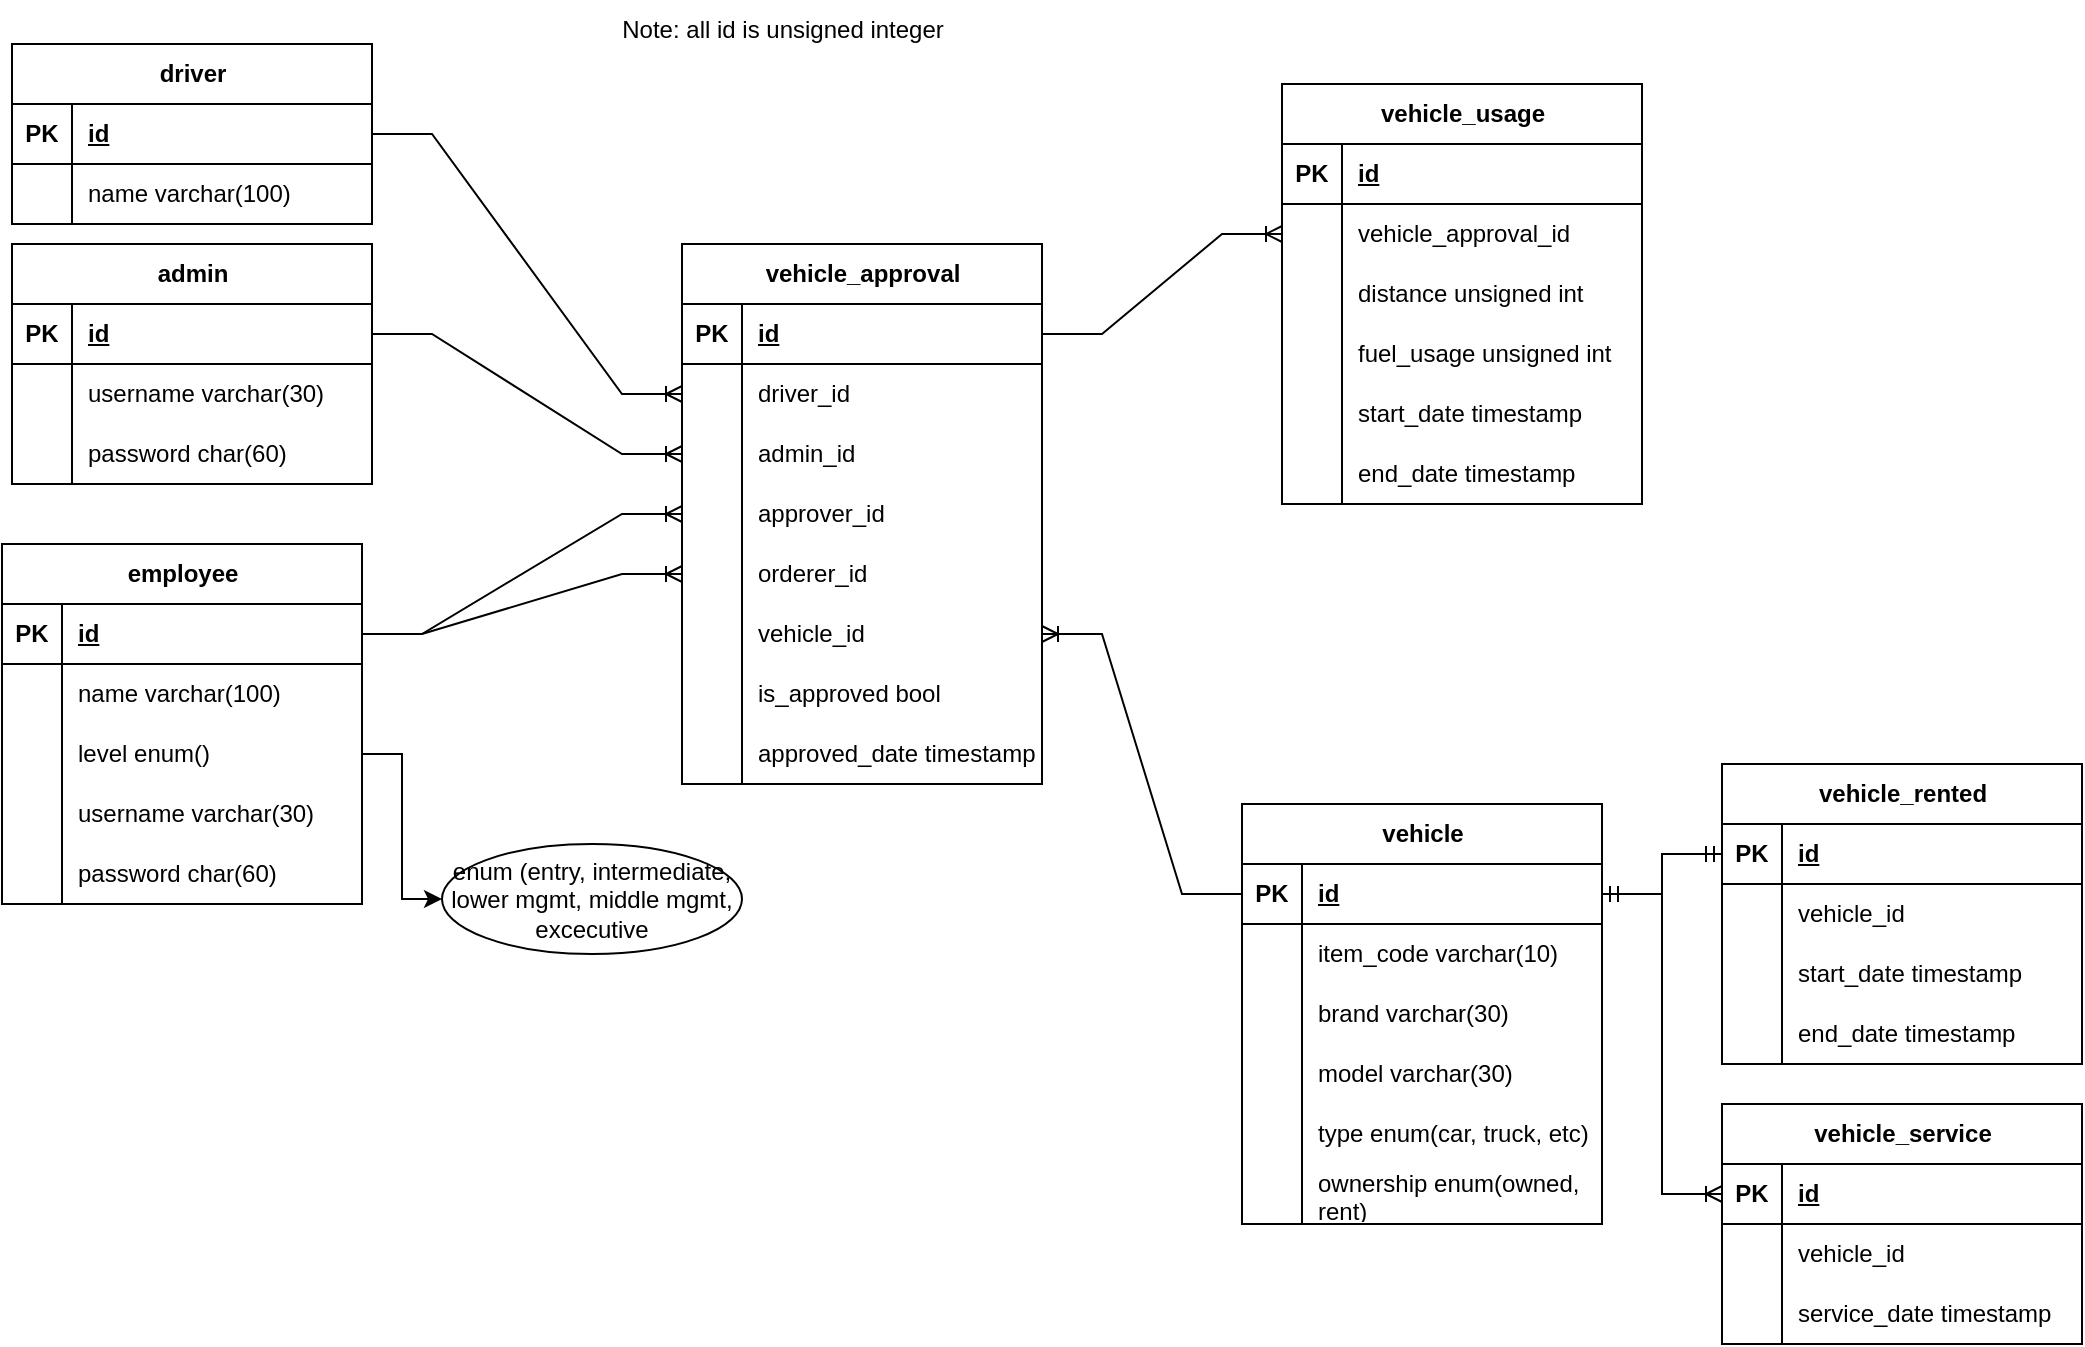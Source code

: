 <mxfile version="24.5.1" type="device" pages="2">
  <diagram name="erd" id="K3JJD1YcuK_M_V6MdnQB">
    <mxGraphModel dx="1724" dy="566" grid="1" gridSize="10" guides="1" tooltips="1" connect="1" arrows="1" fold="1" page="1" pageScale="1" pageWidth="850" pageHeight="1100" math="0" shadow="0">
      <root>
        <mxCell id="0" />
        <mxCell id="1" parent="0" />
        <mxCell id="INOXc8CLS1KUdfV4TN_8-1" value="admin" style="shape=table;startSize=30;container=1;collapsible=1;childLayout=tableLayout;fixedRows=1;rowLines=0;fontStyle=1;align=center;resizeLast=1;html=1;" parent="1" vertex="1">
          <mxGeometry x="-435" y="220" width="180" height="120" as="geometry" />
        </mxCell>
        <mxCell id="INOXc8CLS1KUdfV4TN_8-2" value="" style="shape=tableRow;horizontal=0;startSize=0;swimlaneHead=0;swimlaneBody=0;fillColor=none;collapsible=0;dropTarget=0;points=[[0,0.5],[1,0.5]];portConstraint=eastwest;top=0;left=0;right=0;bottom=1;" parent="INOXc8CLS1KUdfV4TN_8-1" vertex="1">
          <mxGeometry y="30" width="180" height="30" as="geometry" />
        </mxCell>
        <mxCell id="INOXc8CLS1KUdfV4TN_8-3" value="PK" style="shape=partialRectangle;connectable=0;fillColor=none;top=0;left=0;bottom=0;right=0;fontStyle=1;overflow=hidden;whiteSpace=wrap;html=1;" parent="INOXc8CLS1KUdfV4TN_8-2" vertex="1">
          <mxGeometry width="30" height="30" as="geometry">
            <mxRectangle width="30" height="30" as="alternateBounds" />
          </mxGeometry>
        </mxCell>
        <mxCell id="INOXc8CLS1KUdfV4TN_8-4" value="id" style="shape=partialRectangle;connectable=0;fillColor=none;top=0;left=0;bottom=0;right=0;align=left;spacingLeft=6;fontStyle=5;overflow=hidden;whiteSpace=wrap;html=1;" parent="INOXc8CLS1KUdfV4TN_8-2" vertex="1">
          <mxGeometry x="30" width="150" height="30" as="geometry">
            <mxRectangle width="150" height="30" as="alternateBounds" />
          </mxGeometry>
        </mxCell>
        <mxCell id="INOXc8CLS1KUdfV4TN_8-5" value="" style="shape=tableRow;horizontal=0;startSize=0;swimlaneHead=0;swimlaneBody=0;fillColor=none;collapsible=0;dropTarget=0;points=[[0,0.5],[1,0.5]];portConstraint=eastwest;top=0;left=0;right=0;bottom=0;" parent="INOXc8CLS1KUdfV4TN_8-1" vertex="1">
          <mxGeometry y="60" width="180" height="30" as="geometry" />
        </mxCell>
        <mxCell id="INOXc8CLS1KUdfV4TN_8-6" value="" style="shape=partialRectangle;connectable=0;fillColor=none;top=0;left=0;bottom=0;right=0;editable=1;overflow=hidden;whiteSpace=wrap;html=1;" parent="INOXc8CLS1KUdfV4TN_8-5" vertex="1">
          <mxGeometry width="30" height="30" as="geometry">
            <mxRectangle width="30" height="30" as="alternateBounds" />
          </mxGeometry>
        </mxCell>
        <mxCell id="INOXc8CLS1KUdfV4TN_8-7" value="username varchar(30)" style="shape=partialRectangle;connectable=0;fillColor=none;top=0;left=0;bottom=0;right=0;align=left;spacingLeft=6;overflow=hidden;whiteSpace=wrap;html=1;" parent="INOXc8CLS1KUdfV4TN_8-5" vertex="1">
          <mxGeometry x="30" width="150" height="30" as="geometry">
            <mxRectangle width="150" height="30" as="alternateBounds" />
          </mxGeometry>
        </mxCell>
        <mxCell id="INOXc8CLS1KUdfV4TN_8-8" value="" style="shape=tableRow;horizontal=0;startSize=0;swimlaneHead=0;swimlaneBody=0;fillColor=none;collapsible=0;dropTarget=0;points=[[0,0.5],[1,0.5]];portConstraint=eastwest;top=0;left=0;right=0;bottom=0;" parent="INOXc8CLS1KUdfV4TN_8-1" vertex="1">
          <mxGeometry y="90" width="180" height="30" as="geometry" />
        </mxCell>
        <mxCell id="INOXc8CLS1KUdfV4TN_8-9" value="" style="shape=partialRectangle;connectable=0;fillColor=none;top=0;left=0;bottom=0;right=0;editable=1;overflow=hidden;whiteSpace=wrap;html=1;" parent="INOXc8CLS1KUdfV4TN_8-8" vertex="1">
          <mxGeometry width="30" height="30" as="geometry">
            <mxRectangle width="30" height="30" as="alternateBounds" />
          </mxGeometry>
        </mxCell>
        <mxCell id="INOXc8CLS1KUdfV4TN_8-10" value="password char(60)" style="shape=partialRectangle;connectable=0;fillColor=none;top=0;left=0;bottom=0;right=0;align=left;spacingLeft=6;overflow=hidden;whiteSpace=wrap;html=1;" parent="INOXc8CLS1KUdfV4TN_8-8" vertex="1">
          <mxGeometry x="30" width="150" height="30" as="geometry">
            <mxRectangle width="150" height="30" as="alternateBounds" />
          </mxGeometry>
        </mxCell>
        <mxCell id="INOXc8CLS1KUdfV4TN_8-24" value="vehicle" style="shape=table;startSize=30;container=1;collapsible=1;childLayout=tableLayout;fixedRows=1;rowLines=0;fontStyle=1;align=center;resizeLast=1;html=1;" parent="1" vertex="1">
          <mxGeometry x="180" y="500" width="180" height="210" as="geometry" />
        </mxCell>
        <mxCell id="INOXc8CLS1KUdfV4TN_8-25" value="" style="shape=tableRow;horizontal=0;startSize=0;swimlaneHead=0;swimlaneBody=0;fillColor=none;collapsible=0;dropTarget=0;points=[[0,0.5],[1,0.5]];portConstraint=eastwest;top=0;left=0;right=0;bottom=1;" parent="INOXc8CLS1KUdfV4TN_8-24" vertex="1">
          <mxGeometry y="30" width="180" height="30" as="geometry" />
        </mxCell>
        <mxCell id="INOXc8CLS1KUdfV4TN_8-26" value="PK" style="shape=partialRectangle;connectable=0;fillColor=none;top=0;left=0;bottom=0;right=0;fontStyle=1;overflow=hidden;whiteSpace=wrap;html=1;" parent="INOXc8CLS1KUdfV4TN_8-25" vertex="1">
          <mxGeometry width="30" height="30" as="geometry">
            <mxRectangle width="30" height="30" as="alternateBounds" />
          </mxGeometry>
        </mxCell>
        <mxCell id="INOXc8CLS1KUdfV4TN_8-27" value="id" style="shape=partialRectangle;connectable=0;fillColor=none;top=0;left=0;bottom=0;right=0;align=left;spacingLeft=6;fontStyle=5;overflow=hidden;whiteSpace=wrap;html=1;" parent="INOXc8CLS1KUdfV4TN_8-25" vertex="1">
          <mxGeometry x="30" width="150" height="30" as="geometry">
            <mxRectangle width="150" height="30" as="alternateBounds" />
          </mxGeometry>
        </mxCell>
        <mxCell id="INOXc8CLS1KUdfV4TN_8-28" value="" style="shape=tableRow;horizontal=0;startSize=0;swimlaneHead=0;swimlaneBody=0;fillColor=none;collapsible=0;dropTarget=0;points=[[0,0.5],[1,0.5]];portConstraint=eastwest;top=0;left=0;right=0;bottom=0;" parent="INOXc8CLS1KUdfV4TN_8-24" vertex="1">
          <mxGeometry y="60" width="180" height="30" as="geometry" />
        </mxCell>
        <mxCell id="INOXc8CLS1KUdfV4TN_8-29" value="" style="shape=partialRectangle;connectable=0;fillColor=none;top=0;left=0;bottom=0;right=0;editable=1;overflow=hidden;whiteSpace=wrap;html=1;" parent="INOXc8CLS1KUdfV4TN_8-28" vertex="1">
          <mxGeometry width="30" height="30" as="geometry">
            <mxRectangle width="30" height="30" as="alternateBounds" />
          </mxGeometry>
        </mxCell>
        <mxCell id="INOXc8CLS1KUdfV4TN_8-30" value="item_code varchar(10)" style="shape=partialRectangle;connectable=0;fillColor=none;top=0;left=0;bottom=0;right=0;align=left;spacingLeft=6;overflow=hidden;whiteSpace=wrap;html=1;" parent="INOXc8CLS1KUdfV4TN_8-28" vertex="1">
          <mxGeometry x="30" width="150" height="30" as="geometry">
            <mxRectangle width="150" height="30" as="alternateBounds" />
          </mxGeometry>
        </mxCell>
        <mxCell id="INOXc8CLS1KUdfV4TN_8-37" value="" style="shape=tableRow;horizontal=0;startSize=0;swimlaneHead=0;swimlaneBody=0;fillColor=none;collapsible=0;dropTarget=0;points=[[0,0.5],[1,0.5]];portConstraint=eastwest;top=0;left=0;right=0;bottom=0;" parent="INOXc8CLS1KUdfV4TN_8-24" vertex="1">
          <mxGeometry y="90" width="180" height="30" as="geometry" />
        </mxCell>
        <mxCell id="INOXc8CLS1KUdfV4TN_8-38" value="" style="shape=partialRectangle;connectable=0;fillColor=none;top=0;left=0;bottom=0;right=0;editable=1;overflow=hidden;whiteSpace=wrap;html=1;" parent="INOXc8CLS1KUdfV4TN_8-37" vertex="1">
          <mxGeometry width="30" height="30" as="geometry">
            <mxRectangle width="30" height="30" as="alternateBounds" />
          </mxGeometry>
        </mxCell>
        <mxCell id="INOXc8CLS1KUdfV4TN_8-39" value="brand varchar(30)" style="shape=partialRectangle;connectable=0;fillColor=none;top=0;left=0;bottom=0;right=0;align=left;spacingLeft=6;overflow=hidden;whiteSpace=wrap;html=1;" parent="INOXc8CLS1KUdfV4TN_8-37" vertex="1">
          <mxGeometry x="30" width="150" height="30" as="geometry">
            <mxRectangle width="150" height="30" as="alternateBounds" />
          </mxGeometry>
        </mxCell>
        <mxCell id="INOXc8CLS1KUdfV4TN_8-31" value="" style="shape=tableRow;horizontal=0;startSize=0;swimlaneHead=0;swimlaneBody=0;fillColor=none;collapsible=0;dropTarget=0;points=[[0,0.5],[1,0.5]];portConstraint=eastwest;top=0;left=0;right=0;bottom=0;" parent="INOXc8CLS1KUdfV4TN_8-24" vertex="1">
          <mxGeometry y="120" width="180" height="30" as="geometry" />
        </mxCell>
        <mxCell id="INOXc8CLS1KUdfV4TN_8-32" value="" style="shape=partialRectangle;connectable=0;fillColor=none;top=0;left=0;bottom=0;right=0;editable=1;overflow=hidden;whiteSpace=wrap;html=1;" parent="INOXc8CLS1KUdfV4TN_8-31" vertex="1">
          <mxGeometry width="30" height="30" as="geometry">
            <mxRectangle width="30" height="30" as="alternateBounds" />
          </mxGeometry>
        </mxCell>
        <mxCell id="INOXc8CLS1KUdfV4TN_8-33" value="model varchar(30)" style="shape=partialRectangle;connectable=0;fillColor=none;top=0;left=0;bottom=0;right=0;align=left;spacingLeft=6;overflow=hidden;whiteSpace=wrap;html=1;" parent="INOXc8CLS1KUdfV4TN_8-31" vertex="1">
          <mxGeometry x="30" width="150" height="30" as="geometry">
            <mxRectangle width="150" height="30" as="alternateBounds" />
          </mxGeometry>
        </mxCell>
        <mxCell id="INOXc8CLS1KUdfV4TN_8-82" value="" style="shape=tableRow;horizontal=0;startSize=0;swimlaneHead=0;swimlaneBody=0;fillColor=none;collapsible=0;dropTarget=0;points=[[0,0.5],[1,0.5]];portConstraint=eastwest;top=0;left=0;right=0;bottom=0;" parent="INOXc8CLS1KUdfV4TN_8-24" vertex="1">
          <mxGeometry y="150" width="180" height="30" as="geometry" />
        </mxCell>
        <mxCell id="INOXc8CLS1KUdfV4TN_8-83" value="" style="shape=partialRectangle;connectable=0;fillColor=none;top=0;left=0;bottom=0;right=0;editable=1;overflow=hidden;whiteSpace=wrap;html=1;" parent="INOXc8CLS1KUdfV4TN_8-82" vertex="1">
          <mxGeometry width="30" height="30" as="geometry">
            <mxRectangle width="30" height="30" as="alternateBounds" />
          </mxGeometry>
        </mxCell>
        <mxCell id="INOXc8CLS1KUdfV4TN_8-84" value="type enum(car, truck, etc)" style="shape=partialRectangle;connectable=0;fillColor=none;top=0;left=0;bottom=0;right=0;align=left;spacingLeft=6;overflow=hidden;whiteSpace=wrap;html=1;" parent="INOXc8CLS1KUdfV4TN_8-82" vertex="1">
          <mxGeometry x="30" width="150" height="30" as="geometry">
            <mxRectangle width="150" height="30" as="alternateBounds" />
          </mxGeometry>
        </mxCell>
        <mxCell id="INOXc8CLS1KUdfV4TN_8-98" value="" style="shape=tableRow;horizontal=0;startSize=0;swimlaneHead=0;swimlaneBody=0;fillColor=none;collapsible=0;dropTarget=0;points=[[0,0.5],[1,0.5]];portConstraint=eastwest;top=0;left=0;right=0;bottom=0;" parent="INOXc8CLS1KUdfV4TN_8-24" vertex="1">
          <mxGeometry y="180" width="180" height="30" as="geometry" />
        </mxCell>
        <mxCell id="INOXc8CLS1KUdfV4TN_8-99" value="" style="shape=partialRectangle;connectable=0;fillColor=none;top=0;left=0;bottom=0;right=0;editable=1;overflow=hidden;whiteSpace=wrap;html=1;" parent="INOXc8CLS1KUdfV4TN_8-98" vertex="1">
          <mxGeometry width="30" height="30" as="geometry">
            <mxRectangle width="30" height="30" as="alternateBounds" />
          </mxGeometry>
        </mxCell>
        <mxCell id="INOXc8CLS1KUdfV4TN_8-100" value="ownership enum(owned, rent)" style="shape=partialRectangle;connectable=0;fillColor=none;top=0;left=0;bottom=0;right=0;align=left;spacingLeft=6;overflow=hidden;whiteSpace=wrap;html=1;" parent="INOXc8CLS1KUdfV4TN_8-98" vertex="1">
          <mxGeometry x="30" width="150" height="30" as="geometry">
            <mxRectangle width="150" height="30" as="alternateBounds" />
          </mxGeometry>
        </mxCell>
        <mxCell id="INOXc8CLS1KUdfV4TN_8-53" value="driver" style="shape=table;startSize=30;container=1;collapsible=1;childLayout=tableLayout;fixedRows=1;rowLines=0;fontStyle=1;align=center;resizeLast=1;html=1;" parent="1" vertex="1">
          <mxGeometry x="-435" y="120" width="180" height="90" as="geometry" />
        </mxCell>
        <mxCell id="INOXc8CLS1KUdfV4TN_8-54" value="" style="shape=tableRow;horizontal=0;startSize=0;swimlaneHead=0;swimlaneBody=0;fillColor=none;collapsible=0;dropTarget=0;points=[[0,0.5],[1,0.5]];portConstraint=eastwest;top=0;left=0;right=0;bottom=1;" parent="INOXc8CLS1KUdfV4TN_8-53" vertex="1">
          <mxGeometry y="30" width="180" height="30" as="geometry" />
        </mxCell>
        <mxCell id="INOXc8CLS1KUdfV4TN_8-55" value="PK" style="shape=partialRectangle;connectable=0;fillColor=none;top=0;left=0;bottom=0;right=0;fontStyle=1;overflow=hidden;whiteSpace=wrap;html=1;" parent="INOXc8CLS1KUdfV4TN_8-54" vertex="1">
          <mxGeometry width="30" height="30" as="geometry">
            <mxRectangle width="30" height="30" as="alternateBounds" />
          </mxGeometry>
        </mxCell>
        <mxCell id="INOXc8CLS1KUdfV4TN_8-56" value="id" style="shape=partialRectangle;connectable=0;fillColor=none;top=0;left=0;bottom=0;right=0;align=left;spacingLeft=6;fontStyle=5;overflow=hidden;whiteSpace=wrap;html=1;" parent="INOXc8CLS1KUdfV4TN_8-54" vertex="1">
          <mxGeometry x="30" width="150" height="30" as="geometry">
            <mxRectangle width="150" height="30" as="alternateBounds" />
          </mxGeometry>
        </mxCell>
        <mxCell id="INOXc8CLS1KUdfV4TN_8-57" value="" style="shape=tableRow;horizontal=0;startSize=0;swimlaneHead=0;swimlaneBody=0;fillColor=none;collapsible=0;dropTarget=0;points=[[0,0.5],[1,0.5]];portConstraint=eastwest;top=0;left=0;right=0;bottom=0;" parent="INOXc8CLS1KUdfV4TN_8-53" vertex="1">
          <mxGeometry y="60" width="180" height="30" as="geometry" />
        </mxCell>
        <mxCell id="INOXc8CLS1KUdfV4TN_8-58" value="" style="shape=partialRectangle;connectable=0;fillColor=none;top=0;left=0;bottom=0;right=0;editable=1;overflow=hidden;whiteSpace=wrap;html=1;" parent="INOXc8CLS1KUdfV4TN_8-57" vertex="1">
          <mxGeometry width="30" height="30" as="geometry">
            <mxRectangle width="30" height="30" as="alternateBounds" />
          </mxGeometry>
        </mxCell>
        <mxCell id="INOXc8CLS1KUdfV4TN_8-59" value="name varchar(100)" style="shape=partialRectangle;connectable=0;fillColor=none;top=0;left=0;bottom=0;right=0;align=left;spacingLeft=6;overflow=hidden;whiteSpace=wrap;html=1;" parent="INOXc8CLS1KUdfV4TN_8-57" vertex="1">
          <mxGeometry x="30" width="150" height="30" as="geometry">
            <mxRectangle width="150" height="30" as="alternateBounds" />
          </mxGeometry>
        </mxCell>
        <mxCell id="INOXc8CLS1KUdfV4TN_8-66" value="vehicle_usage" style="shape=table;startSize=30;container=1;collapsible=1;childLayout=tableLayout;fixedRows=1;rowLines=0;fontStyle=1;align=center;resizeLast=1;html=1;" parent="1" vertex="1">
          <mxGeometry x="200" y="140" width="180" height="210" as="geometry" />
        </mxCell>
        <mxCell id="INOXc8CLS1KUdfV4TN_8-67" value="" style="shape=tableRow;horizontal=0;startSize=0;swimlaneHead=0;swimlaneBody=0;fillColor=none;collapsible=0;dropTarget=0;points=[[0,0.5],[1,0.5]];portConstraint=eastwest;top=0;left=0;right=0;bottom=1;" parent="INOXc8CLS1KUdfV4TN_8-66" vertex="1">
          <mxGeometry y="30" width="180" height="30" as="geometry" />
        </mxCell>
        <mxCell id="INOXc8CLS1KUdfV4TN_8-68" value="PK" style="shape=partialRectangle;connectable=0;fillColor=none;top=0;left=0;bottom=0;right=0;fontStyle=1;overflow=hidden;whiteSpace=wrap;html=1;" parent="INOXc8CLS1KUdfV4TN_8-67" vertex="1">
          <mxGeometry width="30" height="30" as="geometry">
            <mxRectangle width="30" height="30" as="alternateBounds" />
          </mxGeometry>
        </mxCell>
        <mxCell id="INOXc8CLS1KUdfV4TN_8-69" value="id" style="shape=partialRectangle;connectable=0;fillColor=none;top=0;left=0;bottom=0;right=0;align=left;spacingLeft=6;fontStyle=5;overflow=hidden;whiteSpace=wrap;html=1;" parent="INOXc8CLS1KUdfV4TN_8-67" vertex="1">
          <mxGeometry x="30" width="150" height="30" as="geometry">
            <mxRectangle width="150" height="30" as="alternateBounds" />
          </mxGeometry>
        </mxCell>
        <mxCell id="INOXc8CLS1KUdfV4TN_8-129" value="" style="shape=tableRow;horizontal=0;startSize=0;swimlaneHead=0;swimlaneBody=0;fillColor=none;collapsible=0;dropTarget=0;points=[[0,0.5],[1,0.5]];portConstraint=eastwest;top=0;left=0;right=0;bottom=0;" parent="INOXc8CLS1KUdfV4TN_8-66" vertex="1">
          <mxGeometry y="60" width="180" height="30" as="geometry" />
        </mxCell>
        <mxCell id="INOXc8CLS1KUdfV4TN_8-130" value="" style="shape=partialRectangle;connectable=0;fillColor=none;top=0;left=0;bottom=0;right=0;editable=1;overflow=hidden;whiteSpace=wrap;html=1;" parent="INOXc8CLS1KUdfV4TN_8-129" vertex="1">
          <mxGeometry width="30" height="30" as="geometry">
            <mxRectangle width="30" height="30" as="alternateBounds" />
          </mxGeometry>
        </mxCell>
        <mxCell id="INOXc8CLS1KUdfV4TN_8-131" value="vehicle_approval_id" style="shape=partialRectangle;connectable=0;fillColor=none;top=0;left=0;bottom=0;right=0;align=left;spacingLeft=6;overflow=hidden;whiteSpace=wrap;html=1;" parent="INOXc8CLS1KUdfV4TN_8-129" vertex="1">
          <mxGeometry x="30" width="150" height="30" as="geometry">
            <mxRectangle width="150" height="30" as="alternateBounds" />
          </mxGeometry>
        </mxCell>
        <mxCell id="INOXc8CLS1KUdfV4TN_8-76" value="" style="shape=tableRow;horizontal=0;startSize=0;swimlaneHead=0;swimlaneBody=0;fillColor=none;collapsible=0;dropTarget=0;points=[[0,0.5],[1,0.5]];portConstraint=eastwest;top=0;left=0;right=0;bottom=0;" parent="INOXc8CLS1KUdfV4TN_8-66" vertex="1">
          <mxGeometry y="90" width="180" height="30" as="geometry" />
        </mxCell>
        <mxCell id="INOXc8CLS1KUdfV4TN_8-77" value="" style="shape=partialRectangle;connectable=0;fillColor=none;top=0;left=0;bottom=0;right=0;editable=1;overflow=hidden;whiteSpace=wrap;html=1;" parent="INOXc8CLS1KUdfV4TN_8-76" vertex="1">
          <mxGeometry width="30" height="30" as="geometry">
            <mxRectangle width="30" height="30" as="alternateBounds" />
          </mxGeometry>
        </mxCell>
        <mxCell id="INOXc8CLS1KUdfV4TN_8-78" value="distance unsigned int" style="shape=partialRectangle;connectable=0;fillColor=none;top=0;left=0;bottom=0;right=0;align=left;spacingLeft=6;overflow=hidden;whiteSpace=wrap;html=1;" parent="INOXc8CLS1KUdfV4TN_8-76" vertex="1">
          <mxGeometry x="30" width="150" height="30" as="geometry">
            <mxRectangle width="150" height="30" as="alternateBounds" />
          </mxGeometry>
        </mxCell>
        <mxCell id="INOXc8CLS1KUdfV4TN_8-79" value="" style="shape=tableRow;horizontal=0;startSize=0;swimlaneHead=0;swimlaneBody=0;fillColor=none;collapsible=0;dropTarget=0;points=[[0,0.5],[1,0.5]];portConstraint=eastwest;top=0;left=0;right=0;bottom=0;" parent="INOXc8CLS1KUdfV4TN_8-66" vertex="1">
          <mxGeometry y="120" width="180" height="30" as="geometry" />
        </mxCell>
        <mxCell id="INOXc8CLS1KUdfV4TN_8-80" value="" style="shape=partialRectangle;connectable=0;fillColor=none;top=0;left=0;bottom=0;right=0;editable=1;overflow=hidden;whiteSpace=wrap;html=1;" parent="INOXc8CLS1KUdfV4TN_8-79" vertex="1">
          <mxGeometry width="30" height="30" as="geometry">
            <mxRectangle width="30" height="30" as="alternateBounds" />
          </mxGeometry>
        </mxCell>
        <mxCell id="INOXc8CLS1KUdfV4TN_8-81" value="fuel_usage unsigned int" style="shape=partialRectangle;connectable=0;fillColor=none;top=0;left=0;bottom=0;right=0;align=left;spacingLeft=6;overflow=hidden;whiteSpace=wrap;html=1;" parent="INOXc8CLS1KUdfV4TN_8-79" vertex="1">
          <mxGeometry x="30" width="150" height="30" as="geometry">
            <mxRectangle width="150" height="30" as="alternateBounds" />
          </mxGeometry>
        </mxCell>
        <mxCell id="INOXc8CLS1KUdfV4TN_8-73" value="" style="shape=tableRow;horizontal=0;startSize=0;swimlaneHead=0;swimlaneBody=0;fillColor=none;collapsible=0;dropTarget=0;points=[[0,0.5],[1,0.5]];portConstraint=eastwest;top=0;left=0;right=0;bottom=0;" parent="INOXc8CLS1KUdfV4TN_8-66" vertex="1">
          <mxGeometry y="150" width="180" height="30" as="geometry" />
        </mxCell>
        <mxCell id="INOXc8CLS1KUdfV4TN_8-74" value="" style="shape=partialRectangle;connectable=0;fillColor=none;top=0;left=0;bottom=0;right=0;editable=1;overflow=hidden;whiteSpace=wrap;html=1;" parent="INOXc8CLS1KUdfV4TN_8-73" vertex="1">
          <mxGeometry width="30" height="30" as="geometry">
            <mxRectangle width="30" height="30" as="alternateBounds" />
          </mxGeometry>
        </mxCell>
        <mxCell id="INOXc8CLS1KUdfV4TN_8-75" value="start_date timestamp" style="shape=partialRectangle;connectable=0;fillColor=none;top=0;left=0;bottom=0;right=0;align=left;spacingLeft=6;overflow=hidden;whiteSpace=wrap;html=1;" parent="INOXc8CLS1KUdfV4TN_8-73" vertex="1">
          <mxGeometry x="30" width="150" height="30" as="geometry">
            <mxRectangle width="150" height="30" as="alternateBounds" />
          </mxGeometry>
        </mxCell>
        <mxCell id="INOXc8CLS1KUdfV4TN_8-110" value="" style="shape=tableRow;horizontal=0;startSize=0;swimlaneHead=0;swimlaneBody=0;fillColor=none;collapsible=0;dropTarget=0;points=[[0,0.5],[1,0.5]];portConstraint=eastwest;top=0;left=0;right=0;bottom=0;" parent="INOXc8CLS1KUdfV4TN_8-66" vertex="1">
          <mxGeometry y="180" width="180" height="30" as="geometry" />
        </mxCell>
        <mxCell id="INOXc8CLS1KUdfV4TN_8-111" value="" style="shape=partialRectangle;connectable=0;fillColor=none;top=0;left=0;bottom=0;right=0;editable=1;overflow=hidden;whiteSpace=wrap;html=1;" parent="INOXc8CLS1KUdfV4TN_8-110" vertex="1">
          <mxGeometry width="30" height="30" as="geometry">
            <mxRectangle width="30" height="30" as="alternateBounds" />
          </mxGeometry>
        </mxCell>
        <mxCell id="INOXc8CLS1KUdfV4TN_8-112" value="end_date timestamp" style="shape=partialRectangle;connectable=0;fillColor=none;top=0;left=0;bottom=0;right=0;align=left;spacingLeft=6;overflow=hidden;whiteSpace=wrap;html=1;" parent="INOXc8CLS1KUdfV4TN_8-110" vertex="1">
          <mxGeometry x="30" width="150" height="30" as="geometry">
            <mxRectangle width="150" height="30" as="alternateBounds" />
          </mxGeometry>
        </mxCell>
        <mxCell id="INOXc8CLS1KUdfV4TN_8-85" value="vehicle_rented" style="shape=table;startSize=30;container=1;collapsible=1;childLayout=tableLayout;fixedRows=1;rowLines=0;fontStyle=1;align=center;resizeLast=1;html=1;" parent="1" vertex="1">
          <mxGeometry x="420" y="480" width="180" height="150" as="geometry" />
        </mxCell>
        <mxCell id="INOXc8CLS1KUdfV4TN_8-86" value="" style="shape=tableRow;horizontal=0;startSize=0;swimlaneHead=0;swimlaneBody=0;fillColor=none;collapsible=0;dropTarget=0;points=[[0,0.5],[1,0.5]];portConstraint=eastwest;top=0;left=0;right=0;bottom=1;" parent="INOXc8CLS1KUdfV4TN_8-85" vertex="1">
          <mxGeometry y="30" width="180" height="30" as="geometry" />
        </mxCell>
        <mxCell id="INOXc8CLS1KUdfV4TN_8-87" value="PK" style="shape=partialRectangle;connectable=0;fillColor=none;top=0;left=0;bottom=0;right=0;fontStyle=1;overflow=hidden;whiteSpace=wrap;html=1;" parent="INOXc8CLS1KUdfV4TN_8-86" vertex="1">
          <mxGeometry width="30" height="30" as="geometry">
            <mxRectangle width="30" height="30" as="alternateBounds" />
          </mxGeometry>
        </mxCell>
        <mxCell id="INOXc8CLS1KUdfV4TN_8-88" value="id" style="shape=partialRectangle;connectable=0;fillColor=none;top=0;left=0;bottom=0;right=0;align=left;spacingLeft=6;fontStyle=5;overflow=hidden;whiteSpace=wrap;html=1;" parent="INOXc8CLS1KUdfV4TN_8-86" vertex="1">
          <mxGeometry x="30" width="150" height="30" as="geometry">
            <mxRectangle width="150" height="30" as="alternateBounds" />
          </mxGeometry>
        </mxCell>
        <mxCell id="INOXc8CLS1KUdfV4TN_8-89" value="" style="shape=tableRow;horizontal=0;startSize=0;swimlaneHead=0;swimlaneBody=0;fillColor=none;collapsible=0;dropTarget=0;points=[[0,0.5],[1,0.5]];portConstraint=eastwest;top=0;left=0;right=0;bottom=0;" parent="INOXc8CLS1KUdfV4TN_8-85" vertex="1">
          <mxGeometry y="60" width="180" height="30" as="geometry" />
        </mxCell>
        <mxCell id="INOXc8CLS1KUdfV4TN_8-90" value="" style="shape=partialRectangle;connectable=0;fillColor=none;top=0;left=0;bottom=0;right=0;editable=1;overflow=hidden;whiteSpace=wrap;html=1;" parent="INOXc8CLS1KUdfV4TN_8-89" vertex="1">
          <mxGeometry width="30" height="30" as="geometry">
            <mxRectangle width="30" height="30" as="alternateBounds" />
          </mxGeometry>
        </mxCell>
        <mxCell id="INOXc8CLS1KUdfV4TN_8-91" value="vehicle_id" style="shape=partialRectangle;connectable=0;fillColor=none;top=0;left=0;bottom=0;right=0;align=left;spacingLeft=6;overflow=hidden;whiteSpace=wrap;html=1;" parent="INOXc8CLS1KUdfV4TN_8-89" vertex="1">
          <mxGeometry x="30" width="150" height="30" as="geometry">
            <mxRectangle width="150" height="30" as="alternateBounds" />
          </mxGeometry>
        </mxCell>
        <mxCell id="INOXc8CLS1KUdfV4TN_8-95" value="" style="shape=tableRow;horizontal=0;startSize=0;swimlaneHead=0;swimlaneBody=0;fillColor=none;collapsible=0;dropTarget=0;points=[[0,0.5],[1,0.5]];portConstraint=eastwest;top=0;left=0;right=0;bottom=0;" parent="INOXc8CLS1KUdfV4TN_8-85" vertex="1">
          <mxGeometry y="90" width="180" height="30" as="geometry" />
        </mxCell>
        <mxCell id="INOXc8CLS1KUdfV4TN_8-96" value="" style="shape=partialRectangle;connectable=0;fillColor=none;top=0;left=0;bottom=0;right=0;editable=1;overflow=hidden;whiteSpace=wrap;html=1;" parent="INOXc8CLS1KUdfV4TN_8-95" vertex="1">
          <mxGeometry width="30" height="30" as="geometry">
            <mxRectangle width="30" height="30" as="alternateBounds" />
          </mxGeometry>
        </mxCell>
        <mxCell id="INOXc8CLS1KUdfV4TN_8-97" value="start_date timestamp" style="shape=partialRectangle;connectable=0;fillColor=none;top=0;left=0;bottom=0;right=0;align=left;spacingLeft=6;overflow=hidden;whiteSpace=wrap;html=1;" parent="INOXc8CLS1KUdfV4TN_8-95" vertex="1">
          <mxGeometry x="30" width="150" height="30" as="geometry">
            <mxRectangle width="150" height="30" as="alternateBounds" />
          </mxGeometry>
        </mxCell>
        <mxCell id="INOXc8CLS1KUdfV4TN_8-101" value="" style="shape=tableRow;horizontal=0;startSize=0;swimlaneHead=0;swimlaneBody=0;fillColor=none;collapsible=0;dropTarget=0;points=[[0,0.5],[1,0.5]];portConstraint=eastwest;top=0;left=0;right=0;bottom=0;" parent="INOXc8CLS1KUdfV4TN_8-85" vertex="1">
          <mxGeometry y="120" width="180" height="30" as="geometry" />
        </mxCell>
        <mxCell id="INOXc8CLS1KUdfV4TN_8-102" value="" style="shape=partialRectangle;connectable=0;fillColor=none;top=0;left=0;bottom=0;right=0;editable=1;overflow=hidden;whiteSpace=wrap;html=1;" parent="INOXc8CLS1KUdfV4TN_8-101" vertex="1">
          <mxGeometry width="30" height="30" as="geometry">
            <mxRectangle width="30" height="30" as="alternateBounds" />
          </mxGeometry>
        </mxCell>
        <mxCell id="INOXc8CLS1KUdfV4TN_8-103" value="end_date timestamp" style="shape=partialRectangle;connectable=0;fillColor=none;top=0;left=0;bottom=0;right=0;align=left;spacingLeft=6;overflow=hidden;whiteSpace=wrap;html=1;" parent="INOXc8CLS1KUdfV4TN_8-101" vertex="1">
          <mxGeometry x="30" width="150" height="30" as="geometry">
            <mxRectangle width="150" height="30" as="alternateBounds" />
          </mxGeometry>
        </mxCell>
        <mxCell id="INOXc8CLS1KUdfV4TN_8-113" value="vehicle_service" style="shape=table;startSize=30;container=1;collapsible=1;childLayout=tableLayout;fixedRows=1;rowLines=0;fontStyle=1;align=center;resizeLast=1;html=1;" parent="1" vertex="1">
          <mxGeometry x="420" y="650" width="180" height="120" as="geometry" />
        </mxCell>
        <mxCell id="INOXc8CLS1KUdfV4TN_8-114" value="" style="shape=tableRow;horizontal=0;startSize=0;swimlaneHead=0;swimlaneBody=0;fillColor=none;collapsible=0;dropTarget=0;points=[[0,0.5],[1,0.5]];portConstraint=eastwest;top=0;left=0;right=0;bottom=1;" parent="INOXc8CLS1KUdfV4TN_8-113" vertex="1">
          <mxGeometry y="30" width="180" height="30" as="geometry" />
        </mxCell>
        <mxCell id="INOXc8CLS1KUdfV4TN_8-115" value="PK" style="shape=partialRectangle;connectable=0;fillColor=none;top=0;left=0;bottom=0;right=0;fontStyle=1;overflow=hidden;whiteSpace=wrap;html=1;" parent="INOXc8CLS1KUdfV4TN_8-114" vertex="1">
          <mxGeometry width="30" height="30" as="geometry">
            <mxRectangle width="30" height="30" as="alternateBounds" />
          </mxGeometry>
        </mxCell>
        <mxCell id="INOXc8CLS1KUdfV4TN_8-116" value="id" style="shape=partialRectangle;connectable=0;fillColor=none;top=0;left=0;bottom=0;right=0;align=left;spacingLeft=6;fontStyle=5;overflow=hidden;whiteSpace=wrap;html=1;" parent="INOXc8CLS1KUdfV4TN_8-114" vertex="1">
          <mxGeometry x="30" width="150" height="30" as="geometry">
            <mxRectangle width="150" height="30" as="alternateBounds" />
          </mxGeometry>
        </mxCell>
        <mxCell id="INOXc8CLS1KUdfV4TN_8-117" value="" style="shape=tableRow;horizontal=0;startSize=0;swimlaneHead=0;swimlaneBody=0;fillColor=none;collapsible=0;dropTarget=0;points=[[0,0.5],[1,0.5]];portConstraint=eastwest;top=0;left=0;right=0;bottom=0;" parent="INOXc8CLS1KUdfV4TN_8-113" vertex="1">
          <mxGeometry y="60" width="180" height="30" as="geometry" />
        </mxCell>
        <mxCell id="INOXc8CLS1KUdfV4TN_8-118" value="" style="shape=partialRectangle;connectable=0;fillColor=none;top=0;left=0;bottom=0;right=0;editable=1;overflow=hidden;whiteSpace=wrap;html=1;" parent="INOXc8CLS1KUdfV4TN_8-117" vertex="1">
          <mxGeometry width="30" height="30" as="geometry">
            <mxRectangle width="30" height="30" as="alternateBounds" />
          </mxGeometry>
        </mxCell>
        <mxCell id="INOXc8CLS1KUdfV4TN_8-119" value="vehicle_id" style="shape=partialRectangle;connectable=0;fillColor=none;top=0;left=0;bottom=0;right=0;align=left;spacingLeft=6;overflow=hidden;whiteSpace=wrap;html=1;" parent="INOXc8CLS1KUdfV4TN_8-117" vertex="1">
          <mxGeometry x="30" width="150" height="30" as="geometry">
            <mxRectangle width="150" height="30" as="alternateBounds" />
          </mxGeometry>
        </mxCell>
        <mxCell id="INOXc8CLS1KUdfV4TN_8-120" value="" style="shape=tableRow;horizontal=0;startSize=0;swimlaneHead=0;swimlaneBody=0;fillColor=none;collapsible=0;dropTarget=0;points=[[0,0.5],[1,0.5]];portConstraint=eastwest;top=0;left=0;right=0;bottom=0;" parent="INOXc8CLS1KUdfV4TN_8-113" vertex="1">
          <mxGeometry y="90" width="180" height="30" as="geometry" />
        </mxCell>
        <mxCell id="INOXc8CLS1KUdfV4TN_8-121" value="" style="shape=partialRectangle;connectable=0;fillColor=none;top=0;left=0;bottom=0;right=0;editable=1;overflow=hidden;whiteSpace=wrap;html=1;" parent="INOXc8CLS1KUdfV4TN_8-120" vertex="1">
          <mxGeometry width="30" height="30" as="geometry">
            <mxRectangle width="30" height="30" as="alternateBounds" />
          </mxGeometry>
        </mxCell>
        <mxCell id="INOXc8CLS1KUdfV4TN_8-122" value="service_date timestamp" style="shape=partialRectangle;connectable=0;fillColor=none;top=0;left=0;bottom=0;right=0;align=left;spacingLeft=6;overflow=hidden;whiteSpace=wrap;html=1;" parent="INOXc8CLS1KUdfV4TN_8-120" vertex="1">
          <mxGeometry x="30" width="150" height="30" as="geometry">
            <mxRectangle width="150" height="30" as="alternateBounds" />
          </mxGeometry>
        </mxCell>
        <mxCell id="INOXc8CLS1KUdfV4TN_8-133" value="" style="edgeStyle=entityRelationEdgeStyle;fontSize=12;html=1;endArrow=ERoneToMany;rounded=0;" parent="1" source="INOXc8CLS1KUdfV4TN_8-25" target="INOXc8CLS1KUdfV4TN_8-114" edge="1">
          <mxGeometry width="100" height="100" relative="1" as="geometry">
            <mxPoint x="-50" y="1083" as="sourcePoint" />
            <mxPoint x="150" y="1130" as="targetPoint" />
          </mxGeometry>
        </mxCell>
        <mxCell id="INOXc8CLS1KUdfV4TN_8-137" value="" style="edgeStyle=entityRelationEdgeStyle;fontSize=12;html=1;endArrow=ERoneToMany;rounded=0;entryX=0;entryY=0.5;entryDx=0;entryDy=0;exitX=1;exitY=0.5;exitDx=0;exitDy=0;" parent="1" source="INOXc8CLS1KUdfV4TN_8-139" target="INOXc8CLS1KUdfV4TN_8-129" edge="1">
          <mxGeometry width="100" height="100" relative="1" as="geometry">
            <mxPoint x="-150" y="-45" as="sourcePoint" />
            <mxPoint x="90" y="225" as="targetPoint" />
          </mxGeometry>
        </mxCell>
        <mxCell id="INOXc8CLS1KUdfV4TN_8-138" value="vehicle_approval" style="shape=table;startSize=30;container=1;collapsible=1;childLayout=tableLayout;fixedRows=1;rowLines=0;fontStyle=1;align=center;resizeLast=1;html=1;" parent="1" vertex="1">
          <mxGeometry x="-100" y="220" width="180" height="270" as="geometry" />
        </mxCell>
        <mxCell id="INOXc8CLS1KUdfV4TN_8-139" value="" style="shape=tableRow;horizontal=0;startSize=0;swimlaneHead=0;swimlaneBody=0;fillColor=none;collapsible=0;dropTarget=0;points=[[0,0.5],[1,0.5]];portConstraint=eastwest;top=0;left=0;right=0;bottom=1;" parent="INOXc8CLS1KUdfV4TN_8-138" vertex="1">
          <mxGeometry y="30" width="180" height="30" as="geometry" />
        </mxCell>
        <mxCell id="INOXc8CLS1KUdfV4TN_8-140" value="PK" style="shape=partialRectangle;connectable=0;fillColor=none;top=0;left=0;bottom=0;right=0;fontStyle=1;overflow=hidden;whiteSpace=wrap;html=1;" parent="INOXc8CLS1KUdfV4TN_8-139" vertex="1">
          <mxGeometry width="30" height="30" as="geometry">
            <mxRectangle width="30" height="30" as="alternateBounds" />
          </mxGeometry>
        </mxCell>
        <mxCell id="INOXc8CLS1KUdfV4TN_8-141" value="id" style="shape=partialRectangle;connectable=0;fillColor=none;top=0;left=0;bottom=0;right=0;align=left;spacingLeft=6;fontStyle=5;overflow=hidden;whiteSpace=wrap;html=1;" parent="INOXc8CLS1KUdfV4TN_8-139" vertex="1">
          <mxGeometry x="30" width="150" height="30" as="geometry">
            <mxRectangle width="150" height="30" as="alternateBounds" />
          </mxGeometry>
        </mxCell>
        <mxCell id="INOXc8CLS1KUdfV4TN_8-145" value="" style="shape=tableRow;horizontal=0;startSize=0;swimlaneHead=0;swimlaneBody=0;fillColor=none;collapsible=0;dropTarget=0;points=[[0,0.5],[1,0.5]];portConstraint=eastwest;top=0;left=0;right=0;bottom=0;" parent="INOXc8CLS1KUdfV4TN_8-138" vertex="1">
          <mxGeometry y="60" width="180" height="30" as="geometry" />
        </mxCell>
        <mxCell id="INOXc8CLS1KUdfV4TN_8-146" value="" style="shape=partialRectangle;connectable=0;fillColor=none;top=0;left=0;bottom=0;right=0;editable=1;overflow=hidden;whiteSpace=wrap;html=1;" parent="INOXc8CLS1KUdfV4TN_8-145" vertex="1">
          <mxGeometry width="30" height="30" as="geometry">
            <mxRectangle width="30" height="30" as="alternateBounds" />
          </mxGeometry>
        </mxCell>
        <mxCell id="INOXc8CLS1KUdfV4TN_8-147" value="driver_id" style="shape=partialRectangle;connectable=0;fillColor=none;top=0;left=0;bottom=0;right=0;align=left;spacingLeft=6;overflow=hidden;whiteSpace=wrap;html=1;" parent="INOXc8CLS1KUdfV4TN_8-145" vertex="1">
          <mxGeometry x="30" width="150" height="30" as="geometry">
            <mxRectangle width="150" height="30" as="alternateBounds" />
          </mxGeometry>
        </mxCell>
        <mxCell id="INOXc8CLS1KUdfV4TN_8-148" value="" style="shape=tableRow;horizontal=0;startSize=0;swimlaneHead=0;swimlaneBody=0;fillColor=none;collapsible=0;dropTarget=0;points=[[0,0.5],[1,0.5]];portConstraint=eastwest;top=0;left=0;right=0;bottom=0;" parent="INOXc8CLS1KUdfV4TN_8-138" vertex="1">
          <mxGeometry y="90" width="180" height="30" as="geometry" />
        </mxCell>
        <mxCell id="INOXc8CLS1KUdfV4TN_8-149" value="" style="shape=partialRectangle;connectable=0;fillColor=none;top=0;left=0;bottom=0;right=0;editable=1;overflow=hidden;whiteSpace=wrap;html=1;" parent="INOXc8CLS1KUdfV4TN_8-148" vertex="1">
          <mxGeometry width="30" height="30" as="geometry">
            <mxRectangle width="30" height="30" as="alternateBounds" />
          </mxGeometry>
        </mxCell>
        <mxCell id="INOXc8CLS1KUdfV4TN_8-150" value="admin_id" style="shape=partialRectangle;connectable=0;fillColor=none;top=0;left=0;bottom=0;right=0;align=left;spacingLeft=6;overflow=hidden;whiteSpace=wrap;html=1;" parent="INOXc8CLS1KUdfV4TN_8-148" vertex="1">
          <mxGeometry x="30" width="150" height="30" as="geometry">
            <mxRectangle width="150" height="30" as="alternateBounds" />
          </mxGeometry>
        </mxCell>
        <mxCell id="INOXc8CLS1KUdfV4TN_8-151" value="" style="shape=tableRow;horizontal=0;startSize=0;swimlaneHead=0;swimlaneBody=0;fillColor=none;collapsible=0;dropTarget=0;points=[[0,0.5],[1,0.5]];portConstraint=eastwest;top=0;left=0;right=0;bottom=0;" parent="INOXc8CLS1KUdfV4TN_8-138" vertex="1">
          <mxGeometry y="120" width="180" height="30" as="geometry" />
        </mxCell>
        <mxCell id="INOXc8CLS1KUdfV4TN_8-152" value="" style="shape=partialRectangle;connectable=0;fillColor=none;top=0;left=0;bottom=0;right=0;editable=1;overflow=hidden;whiteSpace=wrap;html=1;" parent="INOXc8CLS1KUdfV4TN_8-151" vertex="1">
          <mxGeometry width="30" height="30" as="geometry">
            <mxRectangle width="30" height="30" as="alternateBounds" />
          </mxGeometry>
        </mxCell>
        <mxCell id="INOXc8CLS1KUdfV4TN_8-153" value="approver_id" style="shape=partialRectangle;connectable=0;fillColor=none;top=0;left=0;bottom=0;right=0;align=left;spacingLeft=6;overflow=hidden;whiteSpace=wrap;html=1;" parent="INOXc8CLS1KUdfV4TN_8-151" vertex="1">
          <mxGeometry x="30" width="150" height="30" as="geometry">
            <mxRectangle width="150" height="30" as="alternateBounds" />
          </mxGeometry>
        </mxCell>
        <mxCell id="JGAGI1_DFlFrF5ClOB83-20" value="" style="shape=tableRow;horizontal=0;startSize=0;swimlaneHead=0;swimlaneBody=0;fillColor=none;collapsible=0;dropTarget=0;points=[[0,0.5],[1,0.5]];portConstraint=eastwest;top=0;left=0;right=0;bottom=0;" vertex="1" parent="INOXc8CLS1KUdfV4TN_8-138">
          <mxGeometry y="150" width="180" height="30" as="geometry" />
        </mxCell>
        <mxCell id="JGAGI1_DFlFrF5ClOB83-21" value="" style="shape=partialRectangle;connectable=0;fillColor=none;top=0;left=0;bottom=0;right=0;editable=1;overflow=hidden;whiteSpace=wrap;html=1;" vertex="1" parent="JGAGI1_DFlFrF5ClOB83-20">
          <mxGeometry width="30" height="30" as="geometry">
            <mxRectangle width="30" height="30" as="alternateBounds" />
          </mxGeometry>
        </mxCell>
        <mxCell id="JGAGI1_DFlFrF5ClOB83-22" value="orderer_id" style="shape=partialRectangle;connectable=0;fillColor=none;top=0;left=0;bottom=0;right=0;align=left;spacingLeft=6;overflow=hidden;whiteSpace=wrap;html=1;" vertex="1" parent="JGAGI1_DFlFrF5ClOB83-20">
          <mxGeometry x="30" width="150" height="30" as="geometry">
            <mxRectangle width="150" height="30" as="alternateBounds" />
          </mxGeometry>
        </mxCell>
        <mxCell id="INOXc8CLS1KUdfV4TN_8-142" value="" style="shape=tableRow;horizontal=0;startSize=0;swimlaneHead=0;swimlaneBody=0;fillColor=none;collapsible=0;dropTarget=0;points=[[0,0.5],[1,0.5]];portConstraint=eastwest;top=0;left=0;right=0;bottom=0;" parent="INOXc8CLS1KUdfV4TN_8-138" vertex="1">
          <mxGeometry y="180" width="180" height="30" as="geometry" />
        </mxCell>
        <mxCell id="INOXc8CLS1KUdfV4TN_8-143" value="" style="shape=partialRectangle;connectable=0;fillColor=none;top=0;left=0;bottom=0;right=0;editable=1;overflow=hidden;whiteSpace=wrap;html=1;" parent="INOXc8CLS1KUdfV4TN_8-142" vertex="1">
          <mxGeometry width="30" height="30" as="geometry">
            <mxRectangle width="30" height="30" as="alternateBounds" />
          </mxGeometry>
        </mxCell>
        <mxCell id="INOXc8CLS1KUdfV4TN_8-144" value="vehicle_id" style="shape=partialRectangle;connectable=0;fillColor=none;top=0;left=0;bottom=0;right=0;align=left;spacingLeft=6;overflow=hidden;whiteSpace=wrap;html=1;" parent="INOXc8CLS1KUdfV4TN_8-142" vertex="1">
          <mxGeometry x="30" width="150" height="30" as="geometry">
            <mxRectangle width="150" height="30" as="alternateBounds" />
          </mxGeometry>
        </mxCell>
        <mxCell id="INOXc8CLS1KUdfV4TN_8-162" value="" style="shape=tableRow;horizontal=0;startSize=0;swimlaneHead=0;swimlaneBody=0;fillColor=none;collapsible=0;dropTarget=0;points=[[0,0.5],[1,0.5]];portConstraint=eastwest;top=0;left=0;right=0;bottom=0;" parent="INOXc8CLS1KUdfV4TN_8-138" vertex="1">
          <mxGeometry y="210" width="180" height="30" as="geometry" />
        </mxCell>
        <mxCell id="INOXc8CLS1KUdfV4TN_8-163" value="" style="shape=partialRectangle;connectable=0;fillColor=none;top=0;left=0;bottom=0;right=0;editable=1;overflow=hidden;whiteSpace=wrap;html=1;" parent="INOXc8CLS1KUdfV4TN_8-162" vertex="1">
          <mxGeometry width="30" height="30" as="geometry">
            <mxRectangle width="30" height="30" as="alternateBounds" />
          </mxGeometry>
        </mxCell>
        <mxCell id="INOXc8CLS1KUdfV4TN_8-164" value="is_approved bool" style="shape=partialRectangle;connectable=0;fillColor=none;top=0;left=0;bottom=0;right=0;align=left;spacingLeft=6;overflow=hidden;whiteSpace=wrap;html=1;" parent="INOXc8CLS1KUdfV4TN_8-162" vertex="1">
          <mxGeometry x="30" width="150" height="30" as="geometry">
            <mxRectangle width="150" height="30" as="alternateBounds" />
          </mxGeometry>
        </mxCell>
        <mxCell id="INOXc8CLS1KUdfV4TN_8-154" value="" style="shape=tableRow;horizontal=0;startSize=0;swimlaneHead=0;swimlaneBody=0;fillColor=none;collapsible=0;dropTarget=0;points=[[0,0.5],[1,0.5]];portConstraint=eastwest;top=0;left=0;right=0;bottom=0;" parent="INOXc8CLS1KUdfV4TN_8-138" vertex="1">
          <mxGeometry y="240" width="180" height="30" as="geometry" />
        </mxCell>
        <mxCell id="INOXc8CLS1KUdfV4TN_8-155" value="" style="shape=partialRectangle;connectable=0;fillColor=none;top=0;left=0;bottom=0;right=0;editable=1;overflow=hidden;whiteSpace=wrap;html=1;" parent="INOXc8CLS1KUdfV4TN_8-154" vertex="1">
          <mxGeometry width="30" height="30" as="geometry">
            <mxRectangle width="30" height="30" as="alternateBounds" />
          </mxGeometry>
        </mxCell>
        <mxCell id="INOXc8CLS1KUdfV4TN_8-156" value="approved_date timestamp" style="shape=partialRectangle;connectable=0;fillColor=none;top=0;left=0;bottom=0;right=0;align=left;spacingLeft=6;overflow=hidden;whiteSpace=wrap;html=1;" parent="INOXc8CLS1KUdfV4TN_8-154" vertex="1">
          <mxGeometry x="30" width="150" height="30" as="geometry">
            <mxRectangle width="150" height="30" as="alternateBounds" />
          </mxGeometry>
        </mxCell>
        <mxCell id="INOXc8CLS1KUdfV4TN_8-157" value="" style="edgeStyle=entityRelationEdgeStyle;fontSize=12;html=1;endArrow=ERoneToMany;rounded=0;" parent="1" source="INOXc8CLS1KUdfV4TN_8-25" target="INOXc8CLS1KUdfV4TN_8-142" edge="1">
          <mxGeometry width="100" height="100" relative="1" as="geometry">
            <mxPoint x="-10" y="-125" as="sourcePoint" />
            <mxPoint x="170" y="475" as="targetPoint" />
          </mxGeometry>
        </mxCell>
        <mxCell id="INOXc8CLS1KUdfV4TN_8-158" value="" style="edgeStyle=entityRelationEdgeStyle;fontSize=12;html=1;endArrow=ERoneToMany;rounded=0;" parent="1" source="INOXc8CLS1KUdfV4TN_8-54" target="INOXc8CLS1KUdfV4TN_8-145" edge="1">
          <mxGeometry width="100" height="100" relative="1" as="geometry">
            <mxPoint x="-10" y="-125" as="sourcePoint" />
            <mxPoint x="130" y="215" as="targetPoint" />
          </mxGeometry>
        </mxCell>
        <mxCell id="INOXc8CLS1KUdfV4TN_8-159" value="" style="edgeStyle=entityRelationEdgeStyle;fontSize=12;html=1;endArrow=ERoneToMany;rounded=0;" parent="1" source="INOXc8CLS1KUdfV4TN_8-2" target="INOXc8CLS1KUdfV4TN_8-148" edge="1">
          <mxGeometry width="100" height="100" relative="1" as="geometry">
            <mxPoint x="-245" y="275" as="sourcePoint" />
            <mxPoint x="170" y="535" as="targetPoint" />
          </mxGeometry>
        </mxCell>
        <mxCell id="INOXc8CLS1KUdfV4TN_8-160" value="" style="edgeStyle=entityRelationEdgeStyle;fontSize=12;html=1;endArrow=ERoneToMany;rounded=0;" parent="1" source="JGAGI1_DFlFrF5ClOB83-2" target="INOXc8CLS1KUdfV4TN_8-151" edge="1">
          <mxGeometry width="100" height="100" relative="1" as="geometry">
            <mxPoint x="-255" y="405" as="sourcePoint" />
            <mxPoint x="170" y="565" as="targetPoint" />
          </mxGeometry>
        </mxCell>
        <mxCell id="INOXc8CLS1KUdfV4TN_8-161" value="" style="edgeStyle=entityRelationEdgeStyle;fontSize=12;html=1;endArrow=ERmandOne;startArrow=ERmandOne;rounded=0;" parent="1" source="INOXc8CLS1KUdfV4TN_8-86" target="INOXc8CLS1KUdfV4TN_8-25" edge="1">
          <mxGeometry width="100" height="100" relative="1" as="geometry">
            <mxPoint x="320" y="680" as="sourcePoint" />
            <mxPoint x="420" y="580" as="targetPoint" />
          </mxGeometry>
        </mxCell>
        <mxCell id="JGAGI1_DFlFrF5ClOB83-1" value="employee" style="shape=table;startSize=30;container=1;collapsible=1;childLayout=tableLayout;fixedRows=1;rowLines=0;fontStyle=1;align=center;resizeLast=1;html=1;" vertex="1" parent="1">
          <mxGeometry x="-440" y="370" width="180" height="180" as="geometry" />
        </mxCell>
        <mxCell id="JGAGI1_DFlFrF5ClOB83-2" value="" style="shape=tableRow;horizontal=0;startSize=0;swimlaneHead=0;swimlaneBody=0;fillColor=none;collapsible=0;dropTarget=0;points=[[0,0.5],[1,0.5]];portConstraint=eastwest;top=0;left=0;right=0;bottom=1;" vertex="1" parent="JGAGI1_DFlFrF5ClOB83-1">
          <mxGeometry y="30" width="180" height="30" as="geometry" />
        </mxCell>
        <mxCell id="JGAGI1_DFlFrF5ClOB83-3" value="PK" style="shape=partialRectangle;connectable=0;fillColor=none;top=0;left=0;bottom=0;right=0;fontStyle=1;overflow=hidden;whiteSpace=wrap;html=1;" vertex="1" parent="JGAGI1_DFlFrF5ClOB83-2">
          <mxGeometry width="30" height="30" as="geometry">
            <mxRectangle width="30" height="30" as="alternateBounds" />
          </mxGeometry>
        </mxCell>
        <mxCell id="JGAGI1_DFlFrF5ClOB83-4" value="id" style="shape=partialRectangle;connectable=0;fillColor=none;top=0;left=0;bottom=0;right=0;align=left;spacingLeft=6;fontStyle=5;overflow=hidden;whiteSpace=wrap;html=1;" vertex="1" parent="JGAGI1_DFlFrF5ClOB83-2">
          <mxGeometry x="30" width="150" height="30" as="geometry">
            <mxRectangle width="150" height="30" as="alternateBounds" />
          </mxGeometry>
        </mxCell>
        <mxCell id="JGAGI1_DFlFrF5ClOB83-5" value="" style="shape=tableRow;horizontal=0;startSize=0;swimlaneHead=0;swimlaneBody=0;fillColor=none;collapsible=0;dropTarget=0;points=[[0,0.5],[1,0.5]];portConstraint=eastwest;top=0;left=0;right=0;bottom=0;" vertex="1" parent="JGAGI1_DFlFrF5ClOB83-1">
          <mxGeometry y="60" width="180" height="30" as="geometry" />
        </mxCell>
        <mxCell id="JGAGI1_DFlFrF5ClOB83-6" value="" style="shape=partialRectangle;connectable=0;fillColor=none;top=0;left=0;bottom=0;right=0;editable=1;overflow=hidden;whiteSpace=wrap;html=1;" vertex="1" parent="JGAGI1_DFlFrF5ClOB83-5">
          <mxGeometry width="30" height="30" as="geometry">
            <mxRectangle width="30" height="30" as="alternateBounds" />
          </mxGeometry>
        </mxCell>
        <mxCell id="JGAGI1_DFlFrF5ClOB83-7" value="name varchar(100)" style="shape=partialRectangle;connectable=0;fillColor=none;top=0;left=0;bottom=0;right=0;align=left;spacingLeft=6;overflow=hidden;whiteSpace=wrap;html=1;" vertex="1" parent="JGAGI1_DFlFrF5ClOB83-5">
          <mxGeometry x="30" width="150" height="30" as="geometry">
            <mxRectangle width="150" height="30" as="alternateBounds" />
          </mxGeometry>
        </mxCell>
        <mxCell id="JGAGI1_DFlFrF5ClOB83-17" value="" style="shape=tableRow;horizontal=0;startSize=0;swimlaneHead=0;swimlaneBody=0;fillColor=none;collapsible=0;dropTarget=0;points=[[0,0.5],[1,0.5]];portConstraint=eastwest;top=0;left=0;right=0;bottom=0;" vertex="1" parent="JGAGI1_DFlFrF5ClOB83-1">
          <mxGeometry y="90" width="180" height="30" as="geometry" />
        </mxCell>
        <mxCell id="JGAGI1_DFlFrF5ClOB83-18" value="" style="shape=partialRectangle;connectable=0;fillColor=none;top=0;left=0;bottom=0;right=0;editable=1;overflow=hidden;whiteSpace=wrap;html=1;" vertex="1" parent="JGAGI1_DFlFrF5ClOB83-17">
          <mxGeometry width="30" height="30" as="geometry">
            <mxRectangle width="30" height="30" as="alternateBounds" />
          </mxGeometry>
        </mxCell>
        <mxCell id="JGAGI1_DFlFrF5ClOB83-19" value="level enum()" style="shape=partialRectangle;connectable=0;fillColor=none;top=0;left=0;bottom=0;right=0;align=left;spacingLeft=6;overflow=hidden;whiteSpace=wrap;html=1;" vertex="1" parent="JGAGI1_DFlFrF5ClOB83-17">
          <mxGeometry x="30" width="150" height="30" as="geometry">
            <mxRectangle width="150" height="30" as="alternateBounds" />
          </mxGeometry>
        </mxCell>
        <mxCell id="JGAGI1_DFlFrF5ClOB83-8" value="" style="shape=tableRow;horizontal=0;startSize=0;swimlaneHead=0;swimlaneBody=0;fillColor=none;collapsible=0;dropTarget=0;points=[[0,0.5],[1,0.5]];portConstraint=eastwest;top=0;left=0;right=0;bottom=0;" vertex="1" parent="JGAGI1_DFlFrF5ClOB83-1">
          <mxGeometry y="120" width="180" height="30" as="geometry" />
        </mxCell>
        <mxCell id="JGAGI1_DFlFrF5ClOB83-9" value="" style="shape=partialRectangle;connectable=0;fillColor=none;top=0;left=0;bottom=0;right=0;editable=1;overflow=hidden;whiteSpace=wrap;html=1;" vertex="1" parent="JGAGI1_DFlFrF5ClOB83-8">
          <mxGeometry width="30" height="30" as="geometry">
            <mxRectangle width="30" height="30" as="alternateBounds" />
          </mxGeometry>
        </mxCell>
        <mxCell id="JGAGI1_DFlFrF5ClOB83-10" value="username varchar(30)" style="shape=partialRectangle;connectable=0;fillColor=none;top=0;left=0;bottom=0;right=0;align=left;spacingLeft=6;overflow=hidden;whiteSpace=wrap;html=1;" vertex="1" parent="JGAGI1_DFlFrF5ClOB83-8">
          <mxGeometry x="30" width="150" height="30" as="geometry">
            <mxRectangle width="150" height="30" as="alternateBounds" />
          </mxGeometry>
        </mxCell>
        <mxCell id="JGAGI1_DFlFrF5ClOB83-14" value="" style="shape=tableRow;horizontal=0;startSize=0;swimlaneHead=0;swimlaneBody=0;fillColor=none;collapsible=0;dropTarget=0;points=[[0,0.5],[1,0.5]];portConstraint=eastwest;top=0;left=0;right=0;bottom=0;" vertex="1" parent="JGAGI1_DFlFrF5ClOB83-1">
          <mxGeometry y="150" width="180" height="30" as="geometry" />
        </mxCell>
        <mxCell id="JGAGI1_DFlFrF5ClOB83-15" value="" style="shape=partialRectangle;connectable=0;fillColor=none;top=0;left=0;bottom=0;right=0;editable=1;overflow=hidden;whiteSpace=wrap;html=1;" vertex="1" parent="JGAGI1_DFlFrF5ClOB83-14">
          <mxGeometry width="30" height="30" as="geometry">
            <mxRectangle width="30" height="30" as="alternateBounds" />
          </mxGeometry>
        </mxCell>
        <mxCell id="JGAGI1_DFlFrF5ClOB83-16" value="password char(60)" style="shape=partialRectangle;connectable=0;fillColor=none;top=0;left=0;bottom=0;right=0;align=left;spacingLeft=6;overflow=hidden;whiteSpace=wrap;html=1;" vertex="1" parent="JGAGI1_DFlFrF5ClOB83-14">
          <mxGeometry x="30" width="150" height="30" as="geometry">
            <mxRectangle width="150" height="30" as="alternateBounds" />
          </mxGeometry>
        </mxCell>
        <mxCell id="JGAGI1_DFlFrF5ClOB83-23" value="" style="edgeStyle=entityRelationEdgeStyle;fontSize=12;html=1;endArrow=ERoneToMany;rounded=0;" edge="1" parent="1" source="JGAGI1_DFlFrF5ClOB83-2" target="JGAGI1_DFlFrF5ClOB83-20">
          <mxGeometry width="100" height="100" relative="1" as="geometry">
            <mxPoint x="-250" y="420" as="sourcePoint" />
            <mxPoint x="-90" y="365" as="targetPoint" />
          </mxGeometry>
        </mxCell>
        <mxCell id="2vXt6eVoV1IGt4WsLgzy-1" value="Note: all id is unsigned integer" style="text;html=1;align=center;verticalAlign=middle;resizable=0;points=[];autosize=1;strokeColor=none;fillColor=none;" vertex="1" parent="1">
          <mxGeometry x="-140" y="98" width="180" height="30" as="geometry" />
        </mxCell>
        <mxCell id="Zrk9gKwZpNqBCt-WjXIs-1" value="enum (entry, intermediate, lower mgmt, middle mgmt, excecutive" style="ellipse;whiteSpace=wrap;html=1;align=center;" vertex="1" parent="1">
          <mxGeometry x="-220" y="520" width="150" height="55" as="geometry" />
        </mxCell>
        <mxCell id="Zrk9gKwZpNqBCt-WjXIs-2" style="edgeStyle=orthogonalEdgeStyle;rounded=0;orthogonalLoop=1;jettySize=auto;html=1;exitX=1;exitY=0.5;exitDx=0;exitDy=0;entryX=0;entryY=0.5;entryDx=0;entryDy=0;" edge="1" parent="1" source="JGAGI1_DFlFrF5ClOB83-17" target="Zrk9gKwZpNqBCt-WjXIs-1">
          <mxGeometry relative="1" as="geometry" />
        </mxCell>
      </root>
    </mxGraphModel>
  </diagram>
  <diagram id="Obdumng713lX-a72sbWX" name="Page-2">
    <mxGraphModel dx="760" dy="492" grid="1" gridSize="10" guides="1" tooltips="1" connect="1" arrows="1" fold="1" page="1" pageScale="1" pageWidth="850" pageHeight="1100" math="0" shadow="0">
      <root>
        <mxCell id="0" />
        <mxCell id="1" parent="0" />
        <mxCell id="znzoX-22XxTikU5B-6Ao-1" value="Pemesanan Kendaraan" style="swimlane;childLayout=stackLayout;resizeParent=1;resizeParentMax=0;startSize=20;html=1;" vertex="1" parent="1">
          <mxGeometry x="140" y="60" width="360" height="610" as="geometry" />
        </mxCell>
        <mxCell id="znzoX-22XxTikU5B-6Ao-2" value="approver (employee)" style="swimlane;startSize=20;html=1;" vertex="1" parent="znzoX-22XxTikU5B-6Ao-1">
          <mxGeometry y="20" width="120" height="590" as="geometry" />
        </mxCell>
        <mxCell id="QQ_mukdKbMpJn_gZGhJi-4" value="menyetujui / menolak pemesanan kendaraan" style="rounded=1;whiteSpace=wrap;html=1;" vertex="1" parent="znzoX-22XxTikU5B-6Ao-2">
          <mxGeometry x="20" y="150" width="80" height="60" as="geometry" />
        </mxCell>
        <mxCell id="QQ_mukdKbMpJn_gZGhJi-9" style="edgeStyle=orthogonalEdgeStyle;rounded=0;orthogonalLoop=1;jettySize=auto;html=1;exitX=0.5;exitY=1;exitDx=0;exitDy=0;entryX=0.5;entryY=0;entryDx=0;entryDy=0;" edge="1" parent="znzoX-22XxTikU5B-6Ao-2" source="QQ_mukdKbMpJn_gZGhJi-7" target="QQ_mukdKbMpJn_gZGhJi-4">
          <mxGeometry relative="1" as="geometry" />
        </mxCell>
        <mxCell id="QQ_mukdKbMpJn_gZGhJi-7" value="login" style="rounded=1;whiteSpace=wrap;html=1;" vertex="1" parent="znzoX-22XxTikU5B-6Ao-2">
          <mxGeometry x="20.0" y="30" width="80" height="40" as="geometry" />
        </mxCell>
        <mxCell id="QQ_mukdKbMpJn_gZGhJi-14" value="" style="strokeWidth=2;html=1;shape=mxgraph.flowchart.decision;whiteSpace=wrap;" vertex="1" parent="znzoX-22XxTikU5B-6Ao-2">
          <mxGeometry x="40" y="230" width="40" height="40" as="geometry" />
        </mxCell>
        <mxCell id="QQ_mukdKbMpJn_gZGhJi-17" value="ya" style="text;html=1;align=center;verticalAlign=middle;resizable=0;points=[];autosize=1;strokeColor=none;fillColor=none;" vertex="1" parent="znzoX-22XxTikU5B-6Ao-2">
          <mxGeometry x="20.0" y="270" width="40" height="30" as="geometry" />
        </mxCell>
        <mxCell id="QQ_mukdKbMpJn_gZGhJi-16" value="tidak" style="text;html=1;align=center;verticalAlign=middle;resizable=0;points=[];autosize=1;strokeColor=none;fillColor=none;" vertex="1" parent="znzoX-22XxTikU5B-6Ao-2">
          <mxGeometry x="60.0" y="220" width="50" height="30" as="geometry" />
        </mxCell>
        <mxCell id="QQ_mukdKbMpJn_gZGhJi-25" style="edgeStyle=orthogonalEdgeStyle;rounded=0;orthogonalLoop=1;jettySize=auto;html=1;exitX=0.5;exitY=1;exitDx=0;exitDy=0;entryX=0.5;entryY=0;entryDx=0;entryDy=0;entryPerimeter=0;" edge="1" parent="znzoX-22XxTikU5B-6Ao-2" source="QQ_mukdKbMpJn_gZGhJi-4" target="QQ_mukdKbMpJn_gZGhJi-14">
          <mxGeometry relative="1" as="geometry" />
        </mxCell>
        <mxCell id="znzoX-22XxTikU5B-6Ao-3" value="admin" style="swimlane;startSize=20;html=1;" vertex="1" parent="znzoX-22XxTikU5B-6Ao-1">
          <mxGeometry x="120" y="20" width="120" height="590" as="geometry" />
        </mxCell>
        <mxCell id="QQ_mukdKbMpJn_gZGhJi-2" value="menginput pemesanan kendaraan" style="rounded=1;whiteSpace=wrap;html=1;" vertex="1" parent="znzoX-22XxTikU5B-6Ao-3">
          <mxGeometry x="20.0" y="100" width="80" height="40" as="geometry" />
        </mxCell>
        <mxCell id="QQ_mukdKbMpJn_gZGhJi-8" style="edgeStyle=orthogonalEdgeStyle;rounded=0;orthogonalLoop=1;jettySize=auto;html=1;exitX=0.5;exitY=1;exitDx=0;exitDy=0;" edge="1" parent="znzoX-22XxTikU5B-6Ao-3" source="QQ_mukdKbMpJn_gZGhJi-6" target="QQ_mukdKbMpJn_gZGhJi-2">
          <mxGeometry relative="1" as="geometry" />
        </mxCell>
        <mxCell id="QQ_mukdKbMpJn_gZGhJi-6" value="login" style="rounded=1;whiteSpace=wrap;html=1;" vertex="1" parent="znzoX-22XxTikU5B-6Ao-3">
          <mxGeometry x="20.0" y="30" width="80" height="40" as="geometry" />
        </mxCell>
        <mxCell id="QQ_mukdKbMpJn_gZGhJi-11" value="input data penggunaan kendaraan" style="rounded=1;whiteSpace=wrap;html=1;" vertex="1" parent="znzoX-22XxTikU5B-6Ao-3">
          <mxGeometry x="17.5" y="470" width="80" height="60" as="geometry" />
        </mxCell>
        <mxCell id="QQ_mukdKbMpJn_gZGhJi-19" value="memberitahukan pemesan tidak di acc" style="rounded=1;whiteSpace=wrap;html=1;" vertex="1" parent="znzoX-22XxTikU5B-6Ao-3">
          <mxGeometry x="20" y="220" width="85" height="60" as="geometry" />
        </mxCell>
        <mxCell id="-l3HDZdeDOxJTqVwAzwV-3" style="edgeStyle=orthogonalEdgeStyle;rounded=0;orthogonalLoop=1;jettySize=auto;html=1;exitX=0.5;exitY=1;exitDx=0;exitDy=0;entryX=0.5;entryY=0;entryDx=0;entryDy=0;" edge="1" parent="znzoX-22XxTikU5B-6Ao-3" source="QQ_mukdKbMpJn_gZGhJi-22" target="-l3HDZdeDOxJTqVwAzwV-2">
          <mxGeometry relative="1" as="geometry" />
        </mxCell>
        <mxCell id="QQ_mukdKbMpJn_gZGhJi-22" value="memilih driver" style="rounded=1;whiteSpace=wrap;html=1;" vertex="1" parent="znzoX-22XxTikU5B-6Ao-3">
          <mxGeometry x="20" y="300" width="85" height="60" as="geometry" />
        </mxCell>
        <mxCell id="-l3HDZdeDOxJTqVwAzwV-2" value="memberitahukan pemesan telah di acc" style="rounded=1;whiteSpace=wrap;html=1;" vertex="1" parent="znzoX-22XxTikU5B-6Ao-3">
          <mxGeometry x="17.5" y="390" width="85" height="60" as="geometry" />
        </mxCell>
        <mxCell id="QQ_mukdKbMpJn_gZGhJi-27" value="" style="verticalLabelPosition=bottom;verticalAlign=top;html=1;shape=mxgraph.flowchart.or;" vertex="1" parent="znzoX-22XxTikU5B-6Ao-3">
          <mxGeometry x="42.5" y="550" width="30" height="30" as="geometry" />
        </mxCell>
        <mxCell id="QQ_mukdKbMpJn_gZGhJi-28" style="edgeStyle=orthogonalEdgeStyle;rounded=0;orthogonalLoop=1;jettySize=auto;html=1;exitX=0.5;exitY=1;exitDx=0;exitDy=0;entryX=0.5;entryY=0;entryDx=0;entryDy=0;entryPerimeter=0;" edge="1" parent="znzoX-22XxTikU5B-6Ao-3" source="QQ_mukdKbMpJn_gZGhJi-11" target="QQ_mukdKbMpJn_gZGhJi-27">
          <mxGeometry relative="1" as="geometry" />
        </mxCell>
        <mxCell id="-l3HDZdeDOxJTqVwAzwV-4" value="memilih penyetuju &amp;amp; driver" style="rounded=1;whiteSpace=wrap;html=1;" vertex="1" parent="znzoX-22XxTikU5B-6Ao-3">
          <mxGeometry x="20.0" y="160" width="80" height="40" as="geometry" />
        </mxCell>
        <mxCell id="QQ_mukdKbMpJn_gZGhJi-5" style="edgeStyle=orthogonalEdgeStyle;rounded=0;orthogonalLoop=1;jettySize=auto;html=1;exitX=0.5;exitY=1;exitDx=0;exitDy=0;entryX=0.5;entryY=0;entryDx=0;entryDy=0;" edge="1" parent="znzoX-22XxTikU5B-6Ao-3" source="QQ_mukdKbMpJn_gZGhJi-2" target="-l3HDZdeDOxJTqVwAzwV-4">
          <mxGeometry relative="1" as="geometry">
            <mxPoint x="60" y="160" as="targetPoint" />
          </mxGeometry>
        </mxCell>
        <mxCell id="znzoX-22XxTikU5B-6Ao-4" value="orderer (employee)" style="swimlane;startSize=20;html=1;" vertex="1" parent="znzoX-22XxTikU5B-6Ao-1">
          <mxGeometry x="240" y="20" width="120" height="590" as="geometry" />
        </mxCell>
        <mxCell id="QQ_mukdKbMpJn_gZGhJi-1" style="edgeStyle=orthogonalEdgeStyle;rounded=0;orthogonalLoop=1;jettySize=auto;html=1;exitX=0.5;exitY=1;exitDx=0;exitDy=0;exitPerimeter=0;" edge="1" parent="znzoX-22XxTikU5B-6Ao-4" source="znzoX-22XxTikU5B-6Ao-5" target="znzoX-22XxTikU5B-6Ao-6">
          <mxGeometry relative="1" as="geometry" />
        </mxCell>
        <mxCell id="znzoX-22XxTikU5B-6Ao-5" value="" style="strokeWidth=2;html=1;shape=mxgraph.flowchart.start_2;whiteSpace=wrap;" vertex="1" parent="znzoX-22XxTikU5B-6Ao-4">
          <mxGeometry x="50" y="40" width="20" height="20" as="geometry" />
        </mxCell>
        <mxCell id="znzoX-22XxTikU5B-6Ao-6" value="mengajukan pemesanan kendaraan" style="rounded=1;whiteSpace=wrap;html=1;" vertex="1" parent="znzoX-22XxTikU5B-6Ao-4">
          <mxGeometry x="20.0" y="100" width="80" height="40" as="geometry" />
        </mxCell>
        <mxCell id="QQ_mukdKbMpJn_gZGhJi-10" value="melaporkan detail penggunaan kendaraan" style="rounded=1;whiteSpace=wrap;html=1;" vertex="1" parent="znzoX-22XxTikU5B-6Ao-4">
          <mxGeometry x="25" y="390" width="80" height="60" as="geometry" />
        </mxCell>
        <mxCell id="QQ_mukdKbMpJn_gZGhJi-18" value="" style="verticalLabelPosition=bottom;verticalAlign=top;html=1;shape=mxgraph.flowchart.or;" vertex="1" parent="znzoX-22XxTikU5B-6Ao-4">
          <mxGeometry x="50" y="235" width="30" height="30" as="geometry" />
        </mxCell>
        <mxCell id="QQ_mukdKbMpJn_gZGhJi-3" style="edgeStyle=orthogonalEdgeStyle;rounded=0;orthogonalLoop=1;jettySize=auto;html=1;exitX=0;exitY=0.5;exitDx=0;exitDy=0;" edge="1" parent="znzoX-22XxTikU5B-6Ao-1" source="znzoX-22XxTikU5B-6Ao-6" target="QQ_mukdKbMpJn_gZGhJi-2">
          <mxGeometry relative="1" as="geometry" />
        </mxCell>
        <mxCell id="QQ_mukdKbMpJn_gZGhJi-13" style="edgeStyle=orthogonalEdgeStyle;rounded=0;orthogonalLoop=1;jettySize=auto;html=1;exitX=0.5;exitY=1;exitDx=0;exitDy=0;entryX=1;entryY=0.5;entryDx=0;entryDy=0;" edge="1" parent="znzoX-22XxTikU5B-6Ao-1" source="QQ_mukdKbMpJn_gZGhJi-10" target="QQ_mukdKbMpJn_gZGhJi-11">
          <mxGeometry relative="1" as="geometry" />
        </mxCell>
        <mxCell id="QQ_mukdKbMpJn_gZGhJi-20" style="edgeStyle=orthogonalEdgeStyle;rounded=0;orthogonalLoop=1;jettySize=auto;html=1;exitX=1;exitY=0.5;exitDx=0;exitDy=0;exitPerimeter=0;" edge="1" parent="znzoX-22XxTikU5B-6Ao-1" source="QQ_mukdKbMpJn_gZGhJi-14" target="QQ_mukdKbMpJn_gZGhJi-19">
          <mxGeometry relative="1" as="geometry" />
        </mxCell>
        <mxCell id="QQ_mukdKbMpJn_gZGhJi-21" style="edgeStyle=orthogonalEdgeStyle;rounded=0;orthogonalLoop=1;jettySize=auto;html=1;exitX=1;exitY=0.5;exitDx=0;exitDy=0;entryX=0;entryY=0.5;entryDx=0;entryDy=0;entryPerimeter=0;" edge="1" parent="znzoX-22XxTikU5B-6Ao-1" source="QQ_mukdKbMpJn_gZGhJi-19" target="QQ_mukdKbMpJn_gZGhJi-18">
          <mxGeometry relative="1" as="geometry" />
        </mxCell>
        <mxCell id="QQ_mukdKbMpJn_gZGhJi-23" style="edgeStyle=orthogonalEdgeStyle;rounded=0;orthogonalLoop=1;jettySize=auto;html=1;exitX=0.5;exitY=1;exitDx=0;exitDy=0;exitPerimeter=0;entryX=0;entryY=0.5;entryDx=0;entryDy=0;" edge="1" parent="znzoX-22XxTikU5B-6Ao-1" source="QQ_mukdKbMpJn_gZGhJi-14" target="QQ_mukdKbMpJn_gZGhJi-22">
          <mxGeometry relative="1" as="geometry" />
        </mxCell>
        <mxCell id="QQ_mukdKbMpJn_gZGhJi-24" style="edgeStyle=orthogonalEdgeStyle;rounded=0;orthogonalLoop=1;jettySize=auto;html=1;exitX=1;exitY=0.5;exitDx=0;exitDy=0;" edge="1" parent="znzoX-22XxTikU5B-6Ao-1" source="-l3HDZdeDOxJTqVwAzwV-2" target="QQ_mukdKbMpJn_gZGhJi-10">
          <mxGeometry relative="1" as="geometry" />
        </mxCell>
        <mxCell id="-l3HDZdeDOxJTqVwAzwV-6" style="edgeStyle=orthogonalEdgeStyle;rounded=0;orthogonalLoop=1;jettySize=auto;html=1;exitX=0;exitY=0.5;exitDx=0;exitDy=0;entryX=1;entryY=0.5;entryDx=0;entryDy=0;" edge="1" parent="znzoX-22XxTikU5B-6Ao-1" source="-l3HDZdeDOxJTqVwAzwV-4" target="QQ_mukdKbMpJn_gZGhJi-4">
          <mxGeometry relative="1" as="geometry" />
        </mxCell>
      </root>
    </mxGraphModel>
  </diagram>
</mxfile>
